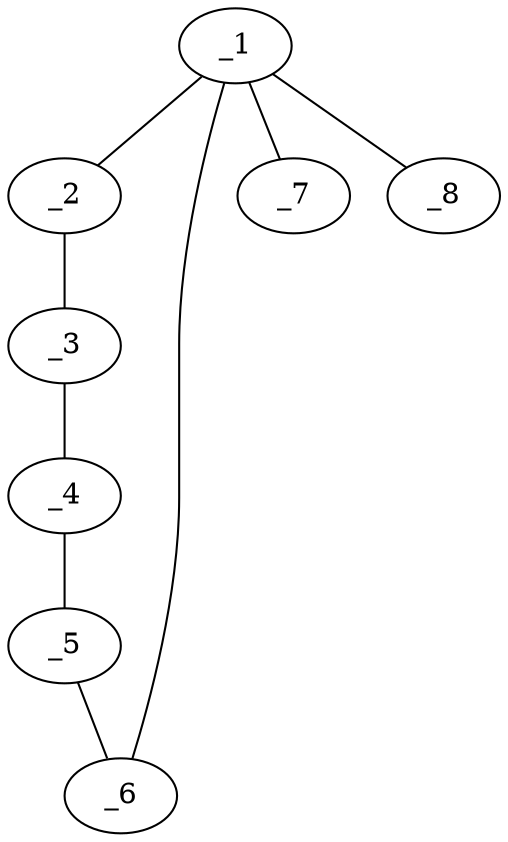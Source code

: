 graph molid526595 {
	_1	 [charge=0,
		chem=5,
		symbol="S  ",
		x="2.866",
		y="0.567"];
	_2	 [charge=0,
		chem=2,
		symbol="O  ",
		x=2,
		y="0.067"];
	_1 -- _2	 [valence=1];
	_6	 [charge=0,
		chem=2,
		symbol="O  ",
		x="3.7321",
		y="0.067"];
	_1 -- _6	 [valence=1];
	_7	 [charge=0,
		chem=2,
		symbol="O  ",
		x="2.366",
		y="1.433"];
	_1 -- _7	 [valence=2];
	_8	 [charge=0,
		chem=2,
		symbol="O  ",
		x="3.366",
		y="1.433"];
	_1 -- _8	 [valence=2];
	_3	 [charge=0,
		chem=1,
		symbol="C  ",
		x=2,
		y="-0.933"];
	_2 -- _3	 [valence=1];
	_4	 [charge=0,
		chem=1,
		symbol="C  ",
		x="2.866",
		y="-1.433"];
	_3 -- _4	 [valence=1];
	_5	 [charge=0,
		chem=1,
		symbol="C  ",
		x="3.7321",
		y="-0.933"];
	_4 -- _5	 [valence=1];
	_5 -- _6	 [valence=1];
}
